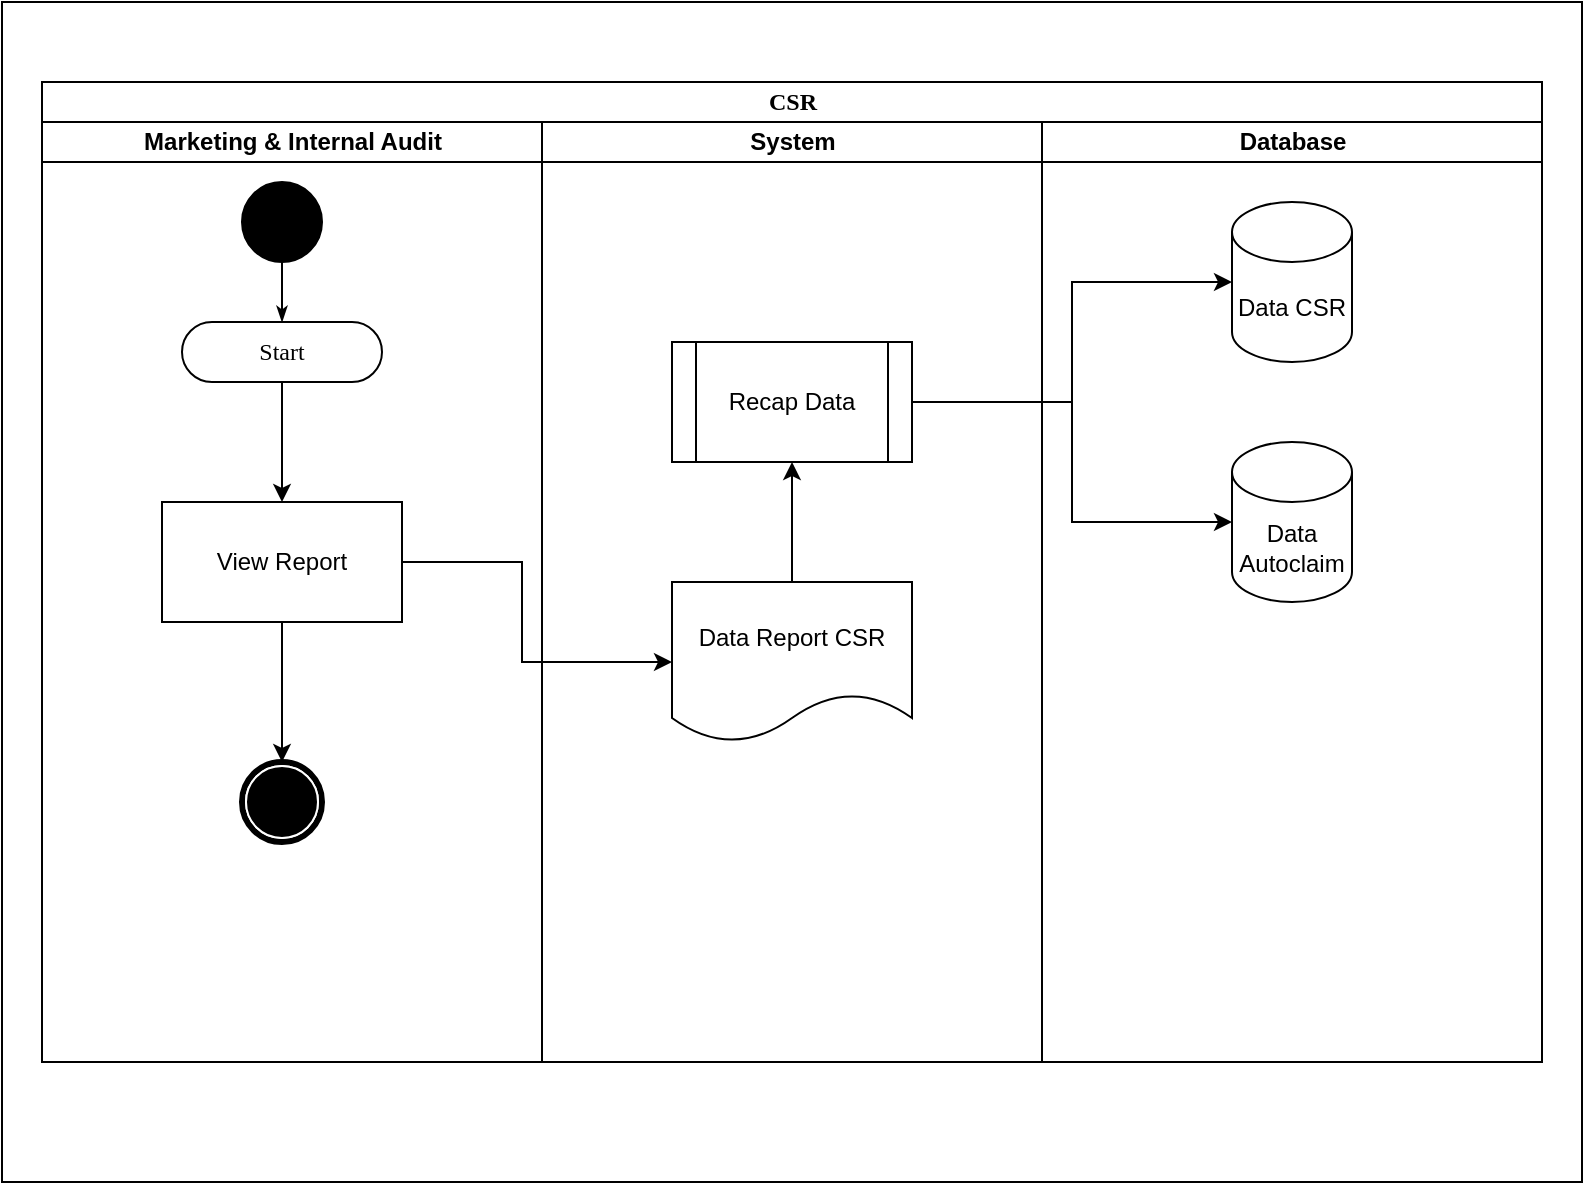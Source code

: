 <mxfile version="26.0.15" pages="2">
  <diagram name="Page-1" id="sOFMpilZNB5cvKreR1GH">
    <mxGraphModel dx="1134" dy="1737" grid="1" gridSize="10" guides="1" tooltips="1" connect="1" arrows="1" fold="1" page="1" pageScale="1" pageWidth="850" pageHeight="1100" math="0" shadow="0">
      <root>
        <mxCell id="0" />
        <mxCell id="1" parent="0" />
        <mxCell id="Bi_WHDwyWcHoKQdKRRp5-1" value="" style="rounded=0;whiteSpace=wrap;html=1;" vertex="1" parent="1">
          <mxGeometry x="20" y="-20" width="790" height="590" as="geometry" />
        </mxCell>
        <mxCell id="Bi_WHDwyWcHoKQdKRRp5-2" value="CSR" style="swimlane;html=1;childLayout=stackLayout;startSize=20;rounded=0;shadow=0;comic=0;labelBackgroundColor=none;strokeWidth=1;fontFamily=Verdana;fontSize=12;align=center;" vertex="1" parent="1">
          <mxGeometry x="40" y="20" width="750" height="490" as="geometry" />
        </mxCell>
        <mxCell id="Bi_WHDwyWcHoKQdKRRp5-3" value="Marketing &amp;amp; Internal Audit" style="swimlane;html=1;startSize=20;" vertex="1" parent="Bi_WHDwyWcHoKQdKRRp5-2">
          <mxGeometry y="20" width="250" height="470" as="geometry" />
        </mxCell>
        <mxCell id="Bi_WHDwyWcHoKQdKRRp5-4" value="" style="ellipse;whiteSpace=wrap;html=1;rounded=0;shadow=0;comic=0;labelBackgroundColor=none;strokeWidth=1;fillColor=#000000;fontFamily=Verdana;fontSize=12;align=center;" vertex="1" parent="Bi_WHDwyWcHoKQdKRRp5-3">
          <mxGeometry x="100" y="30" width="40" height="40" as="geometry" />
        </mxCell>
        <mxCell id="Bi_WHDwyWcHoKQdKRRp5-5" value="Start" style="rounded=1;whiteSpace=wrap;html=1;shadow=0;comic=0;labelBackgroundColor=none;strokeWidth=1;fontFamily=Verdana;fontSize=12;align=center;arcSize=50;" vertex="1" parent="Bi_WHDwyWcHoKQdKRRp5-3">
          <mxGeometry x="70" y="100" width="100" height="30" as="geometry" />
        </mxCell>
        <mxCell id="Bi_WHDwyWcHoKQdKRRp5-6" style="edgeStyle=orthogonalEdgeStyle;rounded=0;html=1;labelBackgroundColor=none;startArrow=none;startFill=0;startSize=5;endArrow=classicThin;endFill=1;endSize=5;jettySize=auto;orthogonalLoop=1;strokeWidth=1;fontFamily=Verdana;fontSize=12" edge="1" parent="Bi_WHDwyWcHoKQdKRRp5-3" source="Bi_WHDwyWcHoKQdKRRp5-4" target="Bi_WHDwyWcHoKQdKRRp5-5">
          <mxGeometry relative="1" as="geometry" />
        </mxCell>
        <mxCell id="Bi_WHDwyWcHoKQdKRRp5-7" value="" style="shape=mxgraph.bpmn.shape;html=1;verticalLabelPosition=bottom;labelBackgroundColor=#ffffff;verticalAlign=top;perimeter=ellipsePerimeter;outline=end;symbol=terminate;rounded=0;shadow=0;comic=0;strokeWidth=1;fontFamily=Verdana;fontSize=12;align=center;" vertex="1" parent="Bi_WHDwyWcHoKQdKRRp5-3">
          <mxGeometry x="100" y="320" width="40" height="40" as="geometry" />
        </mxCell>
        <mxCell id="Bi_WHDwyWcHoKQdKRRp5-8" style="edgeStyle=orthogonalEdgeStyle;rounded=0;orthogonalLoop=1;jettySize=auto;html=1;exitX=0.5;exitY=1;exitDx=0;exitDy=0;" edge="1" parent="Bi_WHDwyWcHoKQdKRRp5-3" source="Bi_WHDwyWcHoKQdKRRp5-9" target="Bi_WHDwyWcHoKQdKRRp5-7">
          <mxGeometry relative="1" as="geometry" />
        </mxCell>
        <mxCell id="Bi_WHDwyWcHoKQdKRRp5-9" value="View Report" style="rounded=0;whiteSpace=wrap;html=1;" vertex="1" parent="Bi_WHDwyWcHoKQdKRRp5-3">
          <mxGeometry x="60" y="190" width="120" height="60" as="geometry" />
        </mxCell>
        <mxCell id="Bi_WHDwyWcHoKQdKRRp5-10" style="edgeStyle=orthogonalEdgeStyle;rounded=0;orthogonalLoop=1;jettySize=auto;html=1;exitX=0.5;exitY=1;exitDx=0;exitDy=0;" edge="1" parent="Bi_WHDwyWcHoKQdKRRp5-3" source="Bi_WHDwyWcHoKQdKRRp5-5" target="Bi_WHDwyWcHoKQdKRRp5-9">
          <mxGeometry relative="1" as="geometry" />
        </mxCell>
        <mxCell id="Bi_WHDwyWcHoKQdKRRp5-11" value="System" style="swimlane;html=1;startSize=20;" vertex="1" parent="Bi_WHDwyWcHoKQdKRRp5-2">
          <mxGeometry x="250" y="20" width="250" height="470" as="geometry" />
        </mxCell>
        <mxCell id="Bi_WHDwyWcHoKQdKRRp5-12" value="Recap Data" style="shape=process;whiteSpace=wrap;html=1;backgroundOutline=1;" vertex="1" parent="Bi_WHDwyWcHoKQdKRRp5-11">
          <mxGeometry x="65" y="110" width="120" height="60" as="geometry" />
        </mxCell>
        <mxCell id="Bi_WHDwyWcHoKQdKRRp5-13" value="Data Report CSR" style="shape=document;whiteSpace=wrap;html=1;boundedLbl=1;" vertex="1" parent="Bi_WHDwyWcHoKQdKRRp5-11">
          <mxGeometry x="65" y="230" width="120" height="80" as="geometry" />
        </mxCell>
        <mxCell id="Bi_WHDwyWcHoKQdKRRp5-14" style="edgeStyle=orthogonalEdgeStyle;rounded=0;orthogonalLoop=1;jettySize=auto;html=1;exitX=0.5;exitY=0;exitDx=0;exitDy=0;entryX=0.5;entryY=1;entryDx=0;entryDy=0;" edge="1" parent="Bi_WHDwyWcHoKQdKRRp5-11" source="Bi_WHDwyWcHoKQdKRRp5-13" target="Bi_WHDwyWcHoKQdKRRp5-12">
          <mxGeometry relative="1" as="geometry" />
        </mxCell>
        <mxCell id="Bi_WHDwyWcHoKQdKRRp5-15" value="Database" style="swimlane;html=1;startSize=20;" vertex="1" parent="Bi_WHDwyWcHoKQdKRRp5-2">
          <mxGeometry x="500" y="20" width="250" height="470" as="geometry" />
        </mxCell>
        <mxCell id="Bi_WHDwyWcHoKQdKRRp5-16" value="Data Autoclaim" style="shape=cylinder3;whiteSpace=wrap;html=1;boundedLbl=1;backgroundOutline=1;size=15;" vertex="1" parent="Bi_WHDwyWcHoKQdKRRp5-15">
          <mxGeometry x="95" y="160" width="60" height="80" as="geometry" />
        </mxCell>
        <mxCell id="Bi_WHDwyWcHoKQdKRRp5-17" value="Data CSR" style="shape=cylinder3;whiteSpace=wrap;html=1;boundedLbl=1;backgroundOutline=1;size=15;" vertex="1" parent="Bi_WHDwyWcHoKQdKRRp5-15">
          <mxGeometry x="95" y="40" width="60" height="80" as="geometry" />
        </mxCell>
        <mxCell id="Bi_WHDwyWcHoKQdKRRp5-18" style="edgeStyle=orthogonalEdgeStyle;rounded=0;orthogonalLoop=1;jettySize=auto;html=1;exitX=1;exitY=0.5;exitDx=0;exitDy=0;" edge="1" parent="Bi_WHDwyWcHoKQdKRRp5-2" source="Bi_WHDwyWcHoKQdKRRp5-12" target="Bi_WHDwyWcHoKQdKRRp5-17">
          <mxGeometry relative="1" as="geometry" />
        </mxCell>
        <mxCell id="Bi_WHDwyWcHoKQdKRRp5-19" style="edgeStyle=orthogonalEdgeStyle;rounded=0;orthogonalLoop=1;jettySize=auto;html=1;exitX=1;exitY=0.5;exitDx=0;exitDy=0;" edge="1" parent="Bi_WHDwyWcHoKQdKRRp5-2" source="Bi_WHDwyWcHoKQdKRRp5-12" target="Bi_WHDwyWcHoKQdKRRp5-16">
          <mxGeometry relative="1" as="geometry" />
        </mxCell>
        <mxCell id="Bi_WHDwyWcHoKQdKRRp5-20" style="edgeStyle=orthogonalEdgeStyle;rounded=0;orthogonalLoop=1;jettySize=auto;html=1;exitX=1;exitY=0.5;exitDx=0;exitDy=0;entryX=0;entryY=0.5;entryDx=0;entryDy=0;" edge="1" parent="Bi_WHDwyWcHoKQdKRRp5-2" source="Bi_WHDwyWcHoKQdKRRp5-9" target="Bi_WHDwyWcHoKQdKRRp5-13">
          <mxGeometry relative="1" as="geometry">
            <Array as="points">
              <mxPoint x="240" y="240" />
              <mxPoint x="240" y="290" />
            </Array>
          </mxGeometry>
        </mxCell>
      </root>
    </mxGraphModel>
  </diagram>
  <diagram id="L2c6UNhgiZmXjPRVRA-k" name="Page-2">
    <mxGraphModel dx="2438" dy="1992" grid="1" gridSize="10" guides="1" tooltips="1" connect="1" arrows="1" fold="1" page="1" pageScale="1" pageWidth="850" pageHeight="1100" math="0" shadow="0">
      <root>
        <mxCell id="0" />
        <mxCell id="1" parent="0" />
        <mxCell id="ZF9SivgB0cZclBS1c-uX-1" value="" style="rounded=0;whiteSpace=wrap;html=1;" vertex="1" parent="1">
          <mxGeometry x="-180" y="-360" width="2020" height="1530" as="geometry" />
        </mxCell>
        <mxCell id="ZF9SivgB0cZclBS1c-uX-8" value="Reporting" style="rounded=1;fillColor=#23445D;gradientColor=none;strokeColor=none;fontColor=#FFFFFF;fontStyle=1;fontFamily=Tahoma;fontSize=14" vertex="1" parent="1">
          <mxGeometry x="1180.0" y="230" width="190" height="80" as="geometry" />
        </mxCell>
        <mxCell id="ZF9SivgB0cZclBS1c-uX-87" style="edgeStyle=orthogonalEdgeStyle;rounded=0;orthogonalLoop=1;jettySize=auto;html=1;exitX=0;exitY=0.5;exitDx=0;exitDy=0;entryX=0;entryY=0.5;entryDx=0;entryDy=0;" edge="1" parent="1" source="ZF9SivgB0cZclBS1c-uX-12" target="ZF9SivgB0cZclBS1c-uX-62">
          <mxGeometry relative="1" as="geometry" />
        </mxCell>
        <mxCell id="ZF9SivgB0cZclBS1c-uX-12" value="Approval" style="rounded=1;fillColor=#23445D;gradientColor=none;strokeColor=none;fontColor=#FFFFFF;fontStyle=1;fontFamily=Tahoma;fontSize=14" vertex="1" parent="1">
          <mxGeometry x="880" y="230" width="190" height="80" as="geometry" />
        </mxCell>
        <mxCell id="ZF9SivgB0cZclBS1c-uX-80" style="edgeStyle=orthogonalEdgeStyle;rounded=0;orthogonalLoop=1;jettySize=auto;html=1;exitX=0;exitY=0.5;exitDx=0;exitDy=0;entryX=0;entryY=0.5;entryDx=0;entryDy=0;" edge="1" parent="1" source="ZF9SivgB0cZclBS1c-uX-13" target="ZF9SivgB0cZclBS1c-uX-61">
          <mxGeometry relative="1" as="geometry" />
        </mxCell>
        <mxCell id="ZF9SivgB0cZclBS1c-uX-81" style="edgeStyle=orthogonalEdgeStyle;rounded=0;orthogonalLoop=1;jettySize=auto;html=1;exitX=0;exitY=0.5;exitDx=0;exitDy=0;entryX=0;entryY=0.5;entryDx=0;entryDy=0;" edge="1" parent="1" source="ZF9SivgB0cZclBS1c-uX-13" target="ZF9SivgB0cZclBS1c-uX-64">
          <mxGeometry relative="1" as="geometry" />
        </mxCell>
        <mxCell id="ZF9SivgB0cZclBS1c-uX-13" value="Detail Pengajuan" style="rounded=1;fillColor=#23445D;gradientColor=none;strokeColor=none;fontColor=#FFFFFF;fontStyle=1;fontFamily=Tahoma;fontSize=14" vertex="1" parent="1">
          <mxGeometry x="600.0" y="230" width="190" height="80" as="geometry" />
        </mxCell>
        <mxCell id="ZF9SivgB0cZclBS1c-uX-82" style="edgeStyle=orthogonalEdgeStyle;rounded=0;orthogonalLoop=1;jettySize=auto;html=1;exitX=0;exitY=0.5;exitDx=0;exitDy=0;entryX=0;entryY=0.5;entryDx=0;entryDy=0;" edge="1" parent="1" source="ZF9SivgB0cZclBS1c-uX-14" target="ZF9SivgB0cZclBS1c-uX-16">
          <mxGeometry relative="1" as="geometry" />
        </mxCell>
        <mxCell id="ZF9SivgB0cZclBS1c-uX-14" value="Pengajuan" style="rounded=1;fillColor=#23445D;gradientColor=none;strokeColor=none;fontColor=#FFFFFF;fontStyle=1;fontFamily=Tahoma;fontSize=14" vertex="1" parent="1">
          <mxGeometry x="310" y="230" width="190" height="80" as="geometry" />
        </mxCell>
        <mxCell id="ZF9SivgB0cZclBS1c-uX-16" value="Pengajuan Baru" style="rounded=1;fillColor=#23445D;gradientColor=none;strokeColor=none;fontColor=#FFFFFF;fontStyle=1;fontFamily=Tahoma;fontSize=14" vertex="1" parent="1">
          <mxGeometry x="320" y="375" width="130" height="60" as="geometry" />
        </mxCell>
        <mxCell id="ZF9SivgB0cZclBS1c-uX-20" style="edgeStyle=orthogonalEdgeStyle;rounded=0;orthogonalLoop=1;jettySize=auto;html=1;exitX=0.5;exitY=1;exitDx=0;exitDy=0;entryX=0.5;entryY=0;entryDx=0;entryDy=0;" edge="1" parent="1" source="ZF9SivgB0cZclBS1c-uX-21" target="ZF9SivgB0cZclBS1c-uX-56">
          <mxGeometry relative="1" as="geometry">
            <mxPoint x="847.0" y="30" as="targetPoint" />
          </mxGeometry>
        </mxCell>
        <mxCell id="ZF9SivgB0cZclBS1c-uX-21" value="Login" style="rounded=1;fillColor=#23445D;gradientColor=none;strokeColor=none;fontColor=#FFFFFF;fontStyle=1;fontFamily=Tahoma;fontSize=14" vertex="1" parent="1">
          <mxGeometry x="750" y="-210" width="190" height="80" as="geometry" />
        </mxCell>
        <mxCell id="ZF9SivgB0cZclBS1c-uX-59" style="edgeStyle=orthogonalEdgeStyle;rounded=0;orthogonalLoop=1;jettySize=auto;html=1;exitX=0.5;exitY=1;exitDx=0;exitDy=0;" edge="1" parent="1" source="ZF9SivgB0cZclBS1c-uX-56" target="ZF9SivgB0cZclBS1c-uX-57">
          <mxGeometry relative="1" as="geometry" />
        </mxCell>
        <mxCell id="ZF9SivgB0cZclBS1c-uX-56" value="DAP System" style="rounded=1;fillColor=#23445D;gradientColor=none;strokeColor=none;fontColor=#FFFFFF;fontStyle=1;fontFamily=Tahoma;fontSize=14" vertex="1" parent="1">
          <mxGeometry x="750" y="-50" width="190" height="80" as="geometry" />
        </mxCell>
        <mxCell id="ZF9SivgB0cZclBS1c-uX-79" style="edgeStyle=orthogonalEdgeStyle;rounded=0;orthogonalLoop=1;jettySize=auto;html=1;exitX=0.5;exitY=1;exitDx=0;exitDy=0;" edge="1" parent="1" source="ZF9SivgB0cZclBS1c-uX-57" target="ZF9SivgB0cZclBS1c-uX-13">
          <mxGeometry relative="1" as="geometry" />
        </mxCell>
        <mxCell id="ZF9SivgB0cZclBS1c-uX-83" style="edgeStyle=orthogonalEdgeStyle;rounded=0;orthogonalLoop=1;jettySize=auto;html=1;exitX=0.5;exitY=1;exitDx=0;exitDy=0;" edge="1" parent="1" source="ZF9SivgB0cZclBS1c-uX-57" target="ZF9SivgB0cZclBS1c-uX-63">
          <mxGeometry relative="1" as="geometry" />
        </mxCell>
        <mxCell id="ZF9SivgB0cZclBS1c-uX-84" style="edgeStyle=orthogonalEdgeStyle;rounded=0;orthogonalLoop=1;jettySize=auto;html=1;exitX=0.5;exitY=1;exitDx=0;exitDy=0;" edge="1" parent="1" source="ZF9SivgB0cZclBS1c-uX-57" target="ZF9SivgB0cZclBS1c-uX-14">
          <mxGeometry relative="1" as="geometry" />
        </mxCell>
        <mxCell id="ZF9SivgB0cZclBS1c-uX-85" style="edgeStyle=orthogonalEdgeStyle;rounded=0;orthogonalLoop=1;jettySize=auto;html=1;exitX=0.5;exitY=1;exitDx=0;exitDy=0;entryX=0.5;entryY=0;entryDx=0;entryDy=0;" edge="1" parent="1" source="ZF9SivgB0cZclBS1c-uX-57" target="ZF9SivgB0cZclBS1c-uX-12">
          <mxGeometry relative="1" as="geometry" />
        </mxCell>
        <mxCell id="ZF9SivgB0cZclBS1c-uX-86" style="edgeStyle=orthogonalEdgeStyle;rounded=0;orthogonalLoop=1;jettySize=auto;html=1;exitX=0.5;exitY=1;exitDx=0;exitDy=0;" edge="1" parent="1" source="ZF9SivgB0cZclBS1c-uX-57" target="ZF9SivgB0cZclBS1c-uX-8">
          <mxGeometry relative="1" as="geometry" />
        </mxCell>
        <mxCell id="ZF9SivgB0cZclBS1c-uX-57" value="CSR" style="rounded=1;fillColor=#23445D;gradientColor=none;strokeColor=none;fontColor=#FFFFFF;fontStyle=1;fontFamily=Tahoma;fontSize=14" vertex="1" parent="1">
          <mxGeometry x="750" y="90" width="190" height="80" as="geometry" />
        </mxCell>
        <mxCell id="ZF9SivgB0cZclBS1c-uX-61" value="Attachment Docs" style="rounded=1;fillColor=#23445D;gradientColor=none;strokeColor=none;fontColor=#FFFFFF;fontStyle=1;fontFamily=Tahoma;fontSize=14" vertex="1" parent="1">
          <mxGeometry x="610" y="379" width="130" height="60" as="geometry" />
        </mxCell>
        <mxCell id="ZF9SivgB0cZclBS1c-uX-62" value="Finish CSR" style="rounded=1;fillColor=#23445D;gradientColor=none;strokeColor=none;fontColor=#FFFFFF;fontStyle=1;fontFamily=Tahoma;fontSize=14" vertex="1" parent="1">
          <mxGeometry x="870" y="379" width="130" height="60" as="geometry" />
        </mxCell>
        <mxCell id="ZF9SivgB0cZclBS1c-uX-63" value="Master Item" style="rounded=1;fillColor=#23445D;gradientColor=none;strokeColor=none;fontColor=#FFFFFF;fontStyle=1;fontFamily=Tahoma;fontSize=14" vertex="1" parent="1">
          <mxGeometry x="17" y="230" width="190" height="80" as="geometry" />
        </mxCell>
        <mxCell id="ZF9SivgB0cZclBS1c-uX-64" value="Attachment" style="rounded=1;fillColor=#23445D;gradientColor=none;strokeColor=none;fontColor=#FFFFFF;fontStyle=1;fontFamily=Tahoma;fontSize=14" vertex="1" parent="1">
          <mxGeometry x="610" y="480" width="130" height="60" as="geometry" />
        </mxCell>
        <mxCell id="ZF9SivgB0cZclBS1c-uX-65" value="Report Outoet" style="whiteSpace=wrap;html=1;fontSize=14;fontFamily=Tahoma;fillColor=#dae8fc;strokeColor=#6c8ebf;rounded=1;fontStyle=1;" vertex="1" parent="1">
          <mxGeometry x="1155" y="375" width="120" height="60" as="geometry" />
        </mxCell>
        <mxCell id="ZF9SivgB0cZclBS1c-uX-70" value="" style="group" vertex="1" connectable="0" parent="1">
          <mxGeometry x="-110" y="840" width="571.5" height="119" as="geometry" />
        </mxCell>
        <mxCell id="ZF9SivgB0cZclBS1c-uX-47" value="" style="verticalLabelPosition=bottom;html=1;verticalAlign=top;align=center;strokeColor=#9673a6;fillColor=#e1d5e7;shape=mxgraph.azure.user;" vertex="1" parent="ZF9SivgB0cZclBS1c-uX-70">
          <mxGeometry x="1" width="47.5" height="50" as="geometry" />
        </mxCell>
        <mxCell id="ZF9SivgB0cZclBS1c-uX-48" value="" style="verticalLabelPosition=bottom;html=1;verticalAlign=top;align=center;strokeColor=#82b366;fillColor=#d5e8d4;shape=mxgraph.azure.user;" vertex="1" parent="ZF9SivgB0cZclBS1c-uX-70">
          <mxGeometry y="69" width="47.5" height="50" as="geometry" />
        </mxCell>
        <mxCell id="ZF9SivgB0cZclBS1c-uX-50" value="Tim Marketing" style="text;html=1;align=left;verticalAlign=middle;whiteSpace=wrap;rounded=0;fontSize=27;" vertex="1" parent="ZF9SivgB0cZclBS1c-uX-70">
          <mxGeometry x="81.5" y="10" width="490" height="30" as="geometry" />
        </mxCell>
        <mxCell id="ZF9SivgB0cZclBS1c-uX-51" value="Tim Internal Audit" style="text;html=1;align=left;verticalAlign=middle;whiteSpace=wrap;rounded=0;fontSize=27;" vertex="1" parent="ZF9SivgB0cZclBS1c-uX-70">
          <mxGeometry x="76.5" y="89" width="365" height="30" as="geometry" />
        </mxCell>
        <mxCell id="ZF9SivgB0cZclBS1c-uX-43" value="" style="verticalLabelPosition=bottom;html=1;verticalAlign=top;align=center;strokeColor=#9673a6;fillColor=#e1d5e7;shape=mxgraph.azure.user;" vertex="1" parent="1">
          <mxGeometry x="820" y="409" width="47.5" height="50" as="geometry" />
        </mxCell>
        <mxCell id="ZF9SivgB0cZclBS1c-uX-71" value="" style="group" vertex="1" connectable="0" parent="1">
          <mxGeometry x="1100" y="400" width="63.5" height="59" as="geometry" />
        </mxCell>
        <mxCell id="ZF9SivgB0cZclBS1c-uX-41" value="" style="verticalLabelPosition=bottom;html=1;verticalAlign=top;align=center;strokeColor=#9673a6;fillColor=#e1d5e7;shape=mxgraph.azure.user;" vertex="1" parent="ZF9SivgB0cZclBS1c-uX-71">
          <mxGeometry width="47.5" height="50" as="geometry" />
        </mxCell>
        <mxCell id="ZF9SivgB0cZclBS1c-uX-42" value="" style="verticalLabelPosition=bottom;html=1;verticalAlign=top;align=center;strokeColor=#82b366;fillColor=#d5e8d4;shape=mxgraph.azure.user;" vertex="1" parent="ZF9SivgB0cZclBS1c-uX-71">
          <mxGeometry x="13" y="9" width="47.5" height="50" as="geometry" />
        </mxCell>
      </root>
    </mxGraphModel>
  </diagram>
</mxfile>
